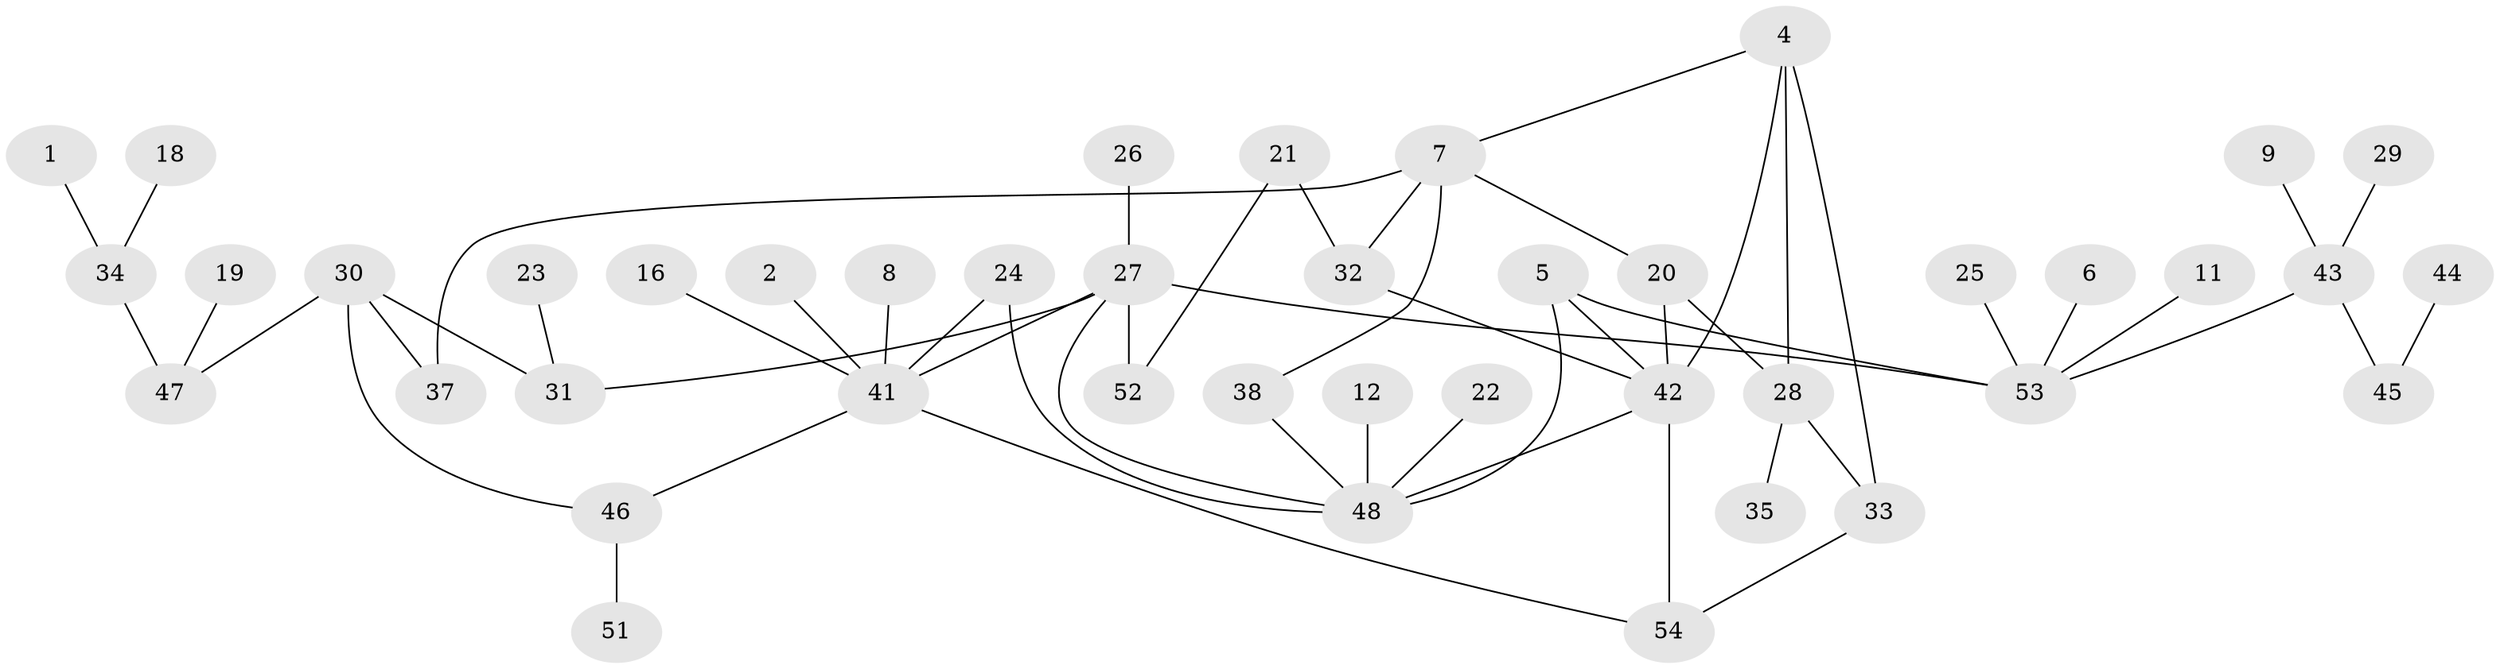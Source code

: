 // original degree distribution, {1: 0.32727272727272727, 2: 0.2818181818181818, 3: 0.2, 0: 0.07272727272727272, 4: 0.07272727272727272, 5: 0.03636363636363636, 6: 0.00909090909090909}
// Generated by graph-tools (version 1.1) at 2025/25/03/09/25 03:25:13]
// undirected, 43 vertices, 55 edges
graph export_dot {
graph [start="1"]
  node [color=gray90,style=filled];
  1;
  2;
  4;
  5;
  6;
  7;
  8;
  9;
  11;
  12;
  16;
  18;
  19;
  20;
  21;
  22;
  23;
  24;
  25;
  26;
  27;
  28;
  29;
  30;
  31;
  32;
  33;
  34;
  35;
  37;
  38;
  41;
  42;
  43;
  44;
  45;
  46;
  47;
  48;
  51;
  52;
  53;
  54;
  1 -- 34 [weight=1.0];
  2 -- 41 [weight=1.0];
  4 -- 7 [weight=1.0];
  4 -- 28 [weight=1.0];
  4 -- 33 [weight=1.0];
  4 -- 42 [weight=1.0];
  5 -- 42 [weight=1.0];
  5 -- 48 [weight=1.0];
  5 -- 53 [weight=1.0];
  6 -- 53 [weight=1.0];
  7 -- 20 [weight=1.0];
  7 -- 32 [weight=1.0];
  7 -- 37 [weight=1.0];
  7 -- 38 [weight=1.0];
  8 -- 41 [weight=1.0];
  9 -- 43 [weight=1.0];
  11 -- 53 [weight=1.0];
  12 -- 48 [weight=1.0];
  16 -- 41 [weight=1.0];
  18 -- 34 [weight=1.0];
  19 -- 47 [weight=1.0];
  20 -- 28 [weight=1.0];
  20 -- 42 [weight=1.0];
  21 -- 32 [weight=1.0];
  21 -- 52 [weight=1.0];
  22 -- 48 [weight=1.0];
  23 -- 31 [weight=1.0];
  24 -- 41 [weight=1.0];
  24 -- 48 [weight=1.0];
  25 -- 53 [weight=1.0];
  26 -- 27 [weight=1.0];
  27 -- 31 [weight=1.0];
  27 -- 41 [weight=1.0];
  27 -- 48 [weight=1.0];
  27 -- 52 [weight=1.0];
  27 -- 53 [weight=1.0];
  28 -- 33 [weight=1.0];
  28 -- 35 [weight=1.0];
  29 -- 43 [weight=1.0];
  30 -- 31 [weight=1.0];
  30 -- 37 [weight=1.0];
  30 -- 46 [weight=1.0];
  30 -- 47 [weight=1.0];
  32 -- 42 [weight=1.0];
  33 -- 54 [weight=1.0];
  34 -- 47 [weight=2.0];
  38 -- 48 [weight=1.0];
  41 -- 46 [weight=1.0];
  41 -- 54 [weight=1.0];
  42 -- 48 [weight=1.0];
  42 -- 54 [weight=1.0];
  43 -- 45 [weight=1.0];
  43 -- 53 [weight=1.0];
  44 -- 45 [weight=1.0];
  46 -- 51 [weight=1.0];
}
